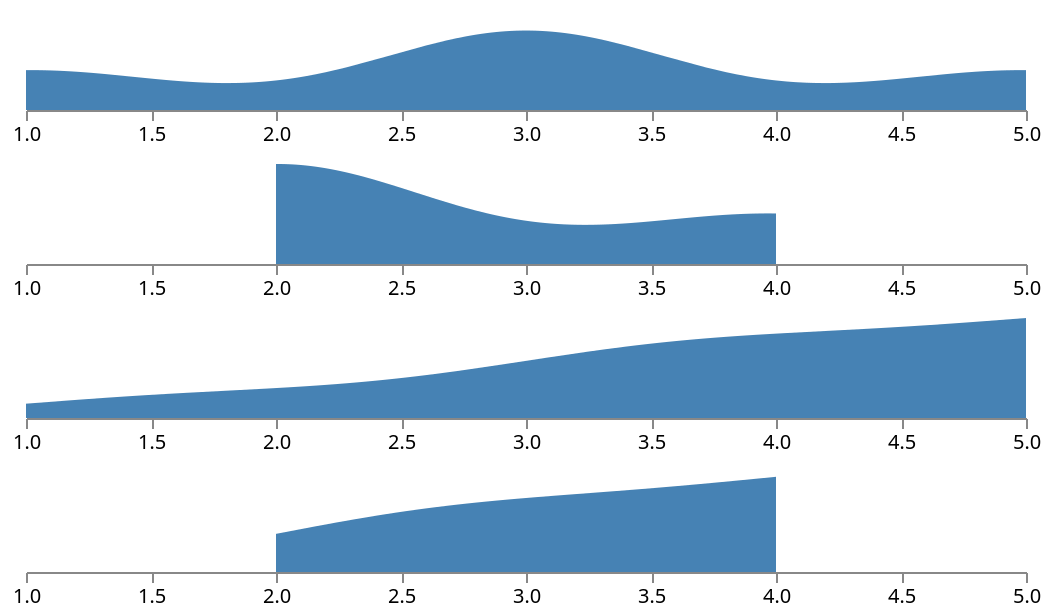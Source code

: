 {
  "$schema": "https://vega.github.io/schema/vega/v6.json",
  "width": 500,
  "padding": 5,

  "signals": [
    { "name": "plotHeight", "value": 50 },
    { "name": "bandwidth", "value": 0,
      "bind": {"input": "range", "min": 0, "max": 1, "step": 0.01} }
  ],

  "data": [
    {
      "name": "points",
      "values": [
        {"k": "a", "v": 1}, {"k": "a", "v": 3}, {"k": "a", "v": 3}, {"k": "a", "v": 5},
        {"k": "b", "v": 2}, {"k": "b", "v": 2}, {"k": "b", "v": 4}
      ]
    },
    {
      "name": "pdf",
      "source": "points",
      "transform": [
        {
          "type": "kde",
          "groupby": ["k"],
          "field": "v",
          "bandwidth": {"signal": "bandwidth"}
        }
      ]
    },
    {
      "name": "cdf",
      "source": "points",
      "transform": [
        {
          "type": "kde",
          "cumulative": true,
          "groupby": ["k"],
          "field": "v",
          "bandwidth": {"signal": "bandwidth"}
        }
      ]
    }
  ],

  "scales": [
    {
      "name": "xscale",
      "type": "linear",
      "range": "width",
      "domain": {"data": "points", "field": "v"},
      "zero": false,
      "nice": true
    },
    {
      "name": "ypdf",
      "type": "linear",
      "range": [{"signal": "plotHeight"}, 0],
      "domain": {"data": "pdf", "field": "density"}
    },
    {
      "name": "ycdf",
      "type": "linear",
      "range": [{"signal": "plotHeight"}, 0],
      "domain": {"data": "cdf", "field": "density"}
    }
  ],

  "layout": {
    "columns": 1,
    "padding": 10
  },

  "marks": [
    {
      "type": "group",
      "from": {
        "facet": {
          "data": "pdf",
          "name": "facet",
          "groupby": "k"
        }
      },
      "encode": {
        "enter": {
          "height": {"signal": "plotHeight"}
        }
      },
      "axes": [
        {"orient": "bottom", "scale": "xscale", "zindex": 1}
      ],
      "marks": [
        {
          "type": "area",
          "from": {"data": "facet"},
          "encode": {
            "update": {
              "x": {"scale": "xscale", "field": "value"},
              "y": {"scale": "ypdf", "field": "density"},
              "y2": {"scale": "ypdf", "value": 0},
              "fill": {"value": "steelblue"}
            }
          }
        }
      ]
    },
    {
      "type": "group",
      "from": {
        "facet": {
          "data": "cdf",
          "name": "facet",
          "groupby": "k"
        }
      },
      "encode": {
        "enter": {
          "height": {"signal": "plotHeight"}
        }
      },
      "axes": [
        {"orient": "bottom", "scale": "xscale", "zindex": 1}
      ],
      "marks": [
        {
          "type": "area",
          "from": {"data": "facet"},
          "encode": {
            "update": {
              "x": {"scale": "xscale", "field": "value"},
              "y": {"scale": "ycdf", "field": "density"},
              "y2": {"scale": "ycdf", "value": 0},
              "fill": {"value": "steelblue"}
            }
          }
        }
      ]
    }
  ]
}
